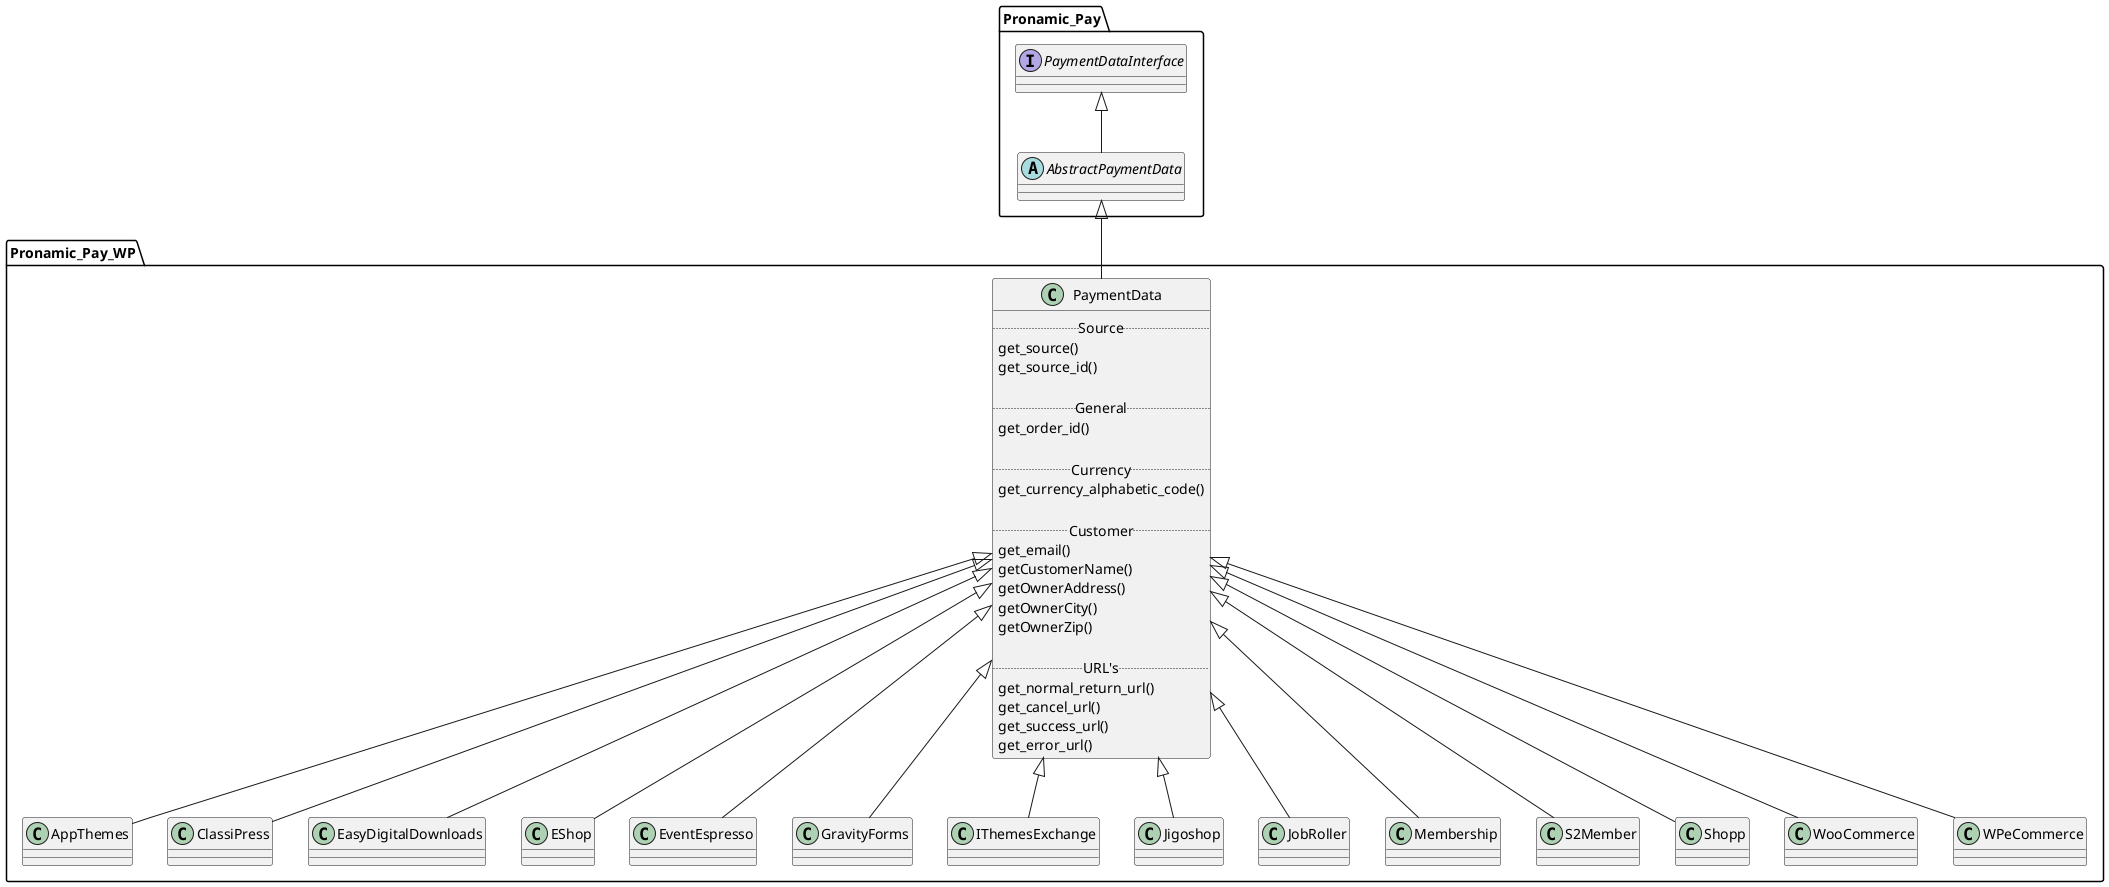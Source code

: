 @startuml

namespace Pronamic_Pay {
	interface PaymentDataInterface
	abstract class AbstractPaymentData

	PaymentDataInterface <|-- AbstractPaymentData
}

namespace Pronamic_Pay_WP {
	class PaymentData {
		.. Source ..
		get_source()
		get_source_id()
	
		.. General ..
		get_order_id()
	
		.. Currency ..
		get_currency_alphabetic_code()
		
		.. Customer ..
		get_email()
		getCustomerName()
		getOwnerAddress()
		getOwnerCity()
		getOwnerZip()
		
		.. URL's ..
		get_normal_return_url()
		get_cancel_url()
		get_success_url()
		get_error_url()
	}
	
	Pronamic_Pay.AbstractPaymentData <|-- PaymentData 
	
	Pronamic_Pay_WP.PaymentData <|-- AppThemes
	Pronamic_Pay_WP.PaymentData <|-- ClassiPress
	Pronamic_Pay_WP.PaymentData <|-- EasyDigitalDownloads
	Pronamic_Pay_WP.PaymentData <|-- EShop
	Pronamic_Pay_WP.PaymentData <|-- EventEspresso
	Pronamic_Pay_WP.PaymentData <|-- GravityForms
	Pronamic_Pay_WP.PaymentData <|-- IThemesExchange
	Pronamic_Pay_WP.PaymentData <|-- Jigoshop
	Pronamic_Pay_WP.PaymentData <|-- JobRoller
	Pronamic_Pay_WP.PaymentData <|-- Membership
	Pronamic_Pay_WP.PaymentData <|-- S2Member
	Pronamic_Pay_WP.PaymentData <|-- Shopp
	Pronamic_Pay_WP.PaymentData <|-- WooCommerce
	Pronamic_Pay_WP.PaymentData <|-- WPeCommerce
}

@enduml
